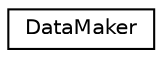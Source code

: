 digraph G
{
  edge [fontname="Helvetica",fontsize="10",labelfontname="Helvetica",labelfontsize="10"];
  node [fontname="Helvetica",fontsize="10",shape=record];
  rankdir="LR";
  Node1 [label="DataMaker",height=0.2,width=0.4,color="black", fillcolor="white", style="filled",URL="$interface_data_maker.html"];
}
